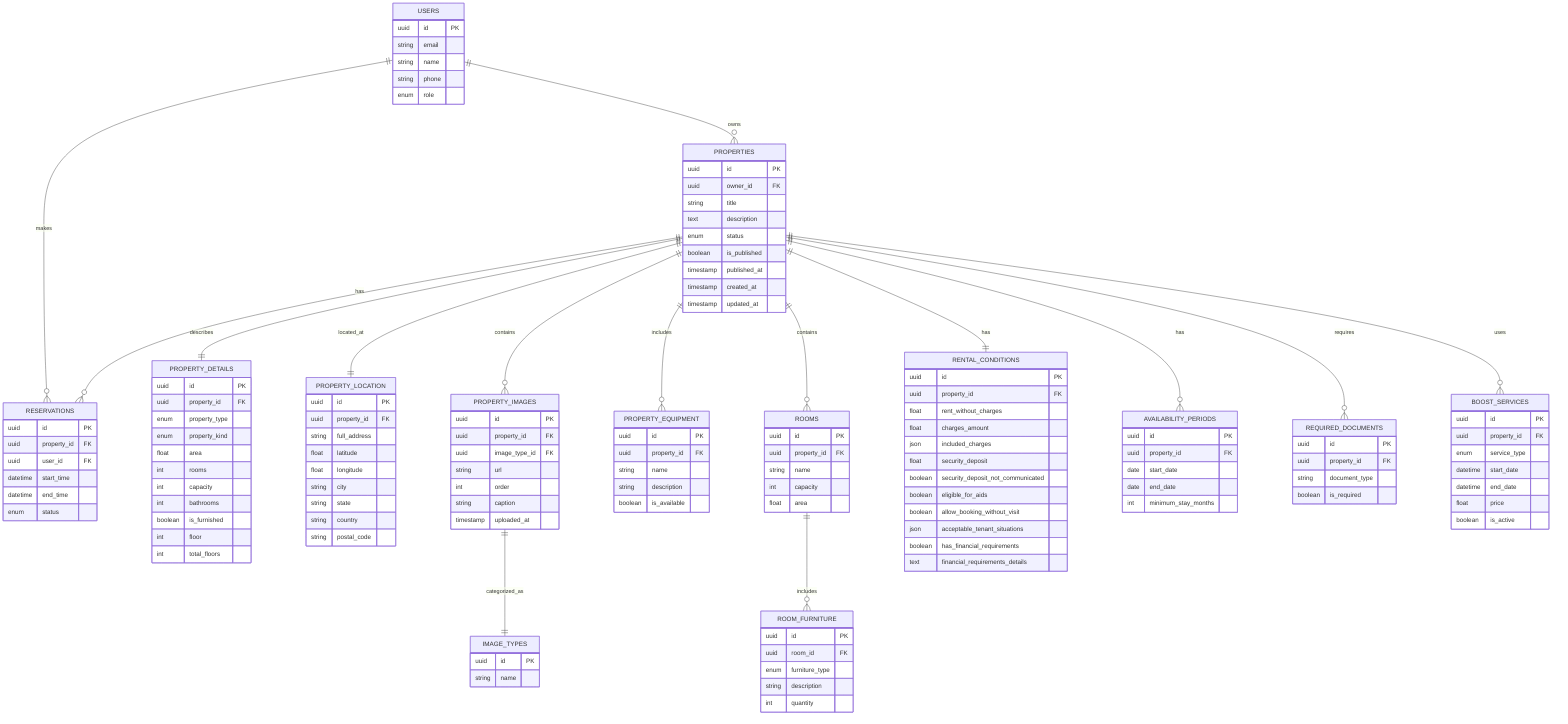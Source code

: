 erDiagram
    USERS ||--o{ PROPERTIES : owns
    USERS ||--o{ RESERVATIONS : makes
    PROPERTIES ||--o{ RESERVATIONS : has
    PROPERTIES ||--|| PROPERTY_DETAILS : describes
    PROPERTIES ||--|| PROPERTY_LOCATION : located_at
    PROPERTIES ||--o{ PROPERTY_IMAGES : contains
    PROPERTY_IMAGES ||--|| IMAGE_TYPES : categorized_as
    PROPERTIES ||--o{ PROPERTY_EQUIPMENT : includes
    PROPERTIES ||--o{ ROOMS : contains
    ROOMS ||--o{ ROOM_FURNITURE : includes
    PROPERTIES ||--|| RENTAL_CONDITIONS : has
    PROPERTIES ||--o{ AVAILABILITY_PERIODS : has
    PROPERTIES ||--o{ REQUIRED_DOCUMENTS : requires
    PROPERTIES ||--o{ BOOST_SERVICES : uses
    
    USERS {
        uuid id PK
        string email
        string name
        string phone
        enum role
    }
    PROPERTIES {
        uuid id PK
        uuid owner_id FK
        string title
        text description
        enum status
        boolean is_published
        timestamp published_at
        timestamp created_at
        timestamp updated_at
    }
    PROPERTY_DETAILS {
        uuid id PK
        uuid property_id FK
        enum property_type
        enum property_kind
        float area
        int rooms
        int capacity
        int bathrooms
        boolean is_furnished
        int floor
        int total_floors
    }
    PROPERTY_LOCATION {
        uuid id PK
        uuid property_id FK
        string full_address
        float latitude
        float longitude
        string city
        string state
        string country
        string postal_code
    }
    PROPERTY_IMAGES {
        uuid id PK
        uuid property_id FK
        uuid image_type_id FK
        string url
        int order
        string caption
        timestamp uploaded_at
    }
    IMAGE_TYPES {
        uuid id PK
        string name
    }
    PROPERTY_EQUIPMENT {
        uuid id PK
        uuid property_id FK
        string name
        string description
        boolean is_available
    }
    ROOMS {
        uuid id PK
        uuid property_id FK
        string name
        int capacity
        float area
    }
    ROOM_FURNITURE {
        uuid id PK
        uuid room_id FK
        enum furniture_type
        string description
        int quantity
    }
    RENTAL_CONDITIONS {
        uuid id PK
        uuid property_id FK
        float rent_without_charges
        float charges_amount
        json included_charges
        float security_deposit
        boolean security_deposit_not_communicated
        boolean eligible_for_aids
        boolean allow_booking_without_visit
        json acceptable_tenant_situations
        boolean has_financial_requirements
        text financial_requirements_details
    }
    AVAILABILITY_PERIODS {
        uuid id PK
        uuid property_id FK
        date start_date
        date end_date
        int minimum_stay_months
    }
    REQUIRED_DOCUMENTS {
        uuid id PK
        uuid property_id FK
        string document_type
        boolean is_required
    }
    RESERVATIONS {
        uuid id PK
        uuid property_id FK
        uuid user_id FK
        datetime start_time
        datetime end_time
        enum status
    }
    BOOST_SERVICES {
        uuid id PK
        uuid property_id FK
        enum service_type
        datetime start_date
        datetime end_date
        float price
        boolean is_active
    }
